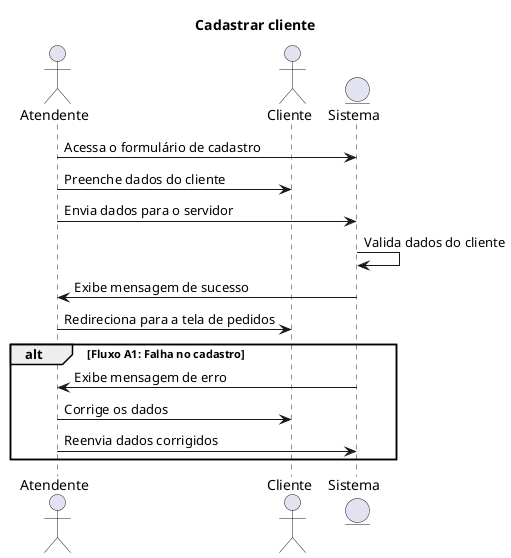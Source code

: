@startuml CadastrarCliente
title Cadastrar cliente
actor Atendente
actor Cliente
entity Sistema

Atendente -> Sistema : Acessa o formulário de cadastro
Atendente -> Cliente : Preenche dados do cliente
Atendente -> Sistema : Envia dados para o servidor
Sistema -> Sistema : Valida dados do cliente
Sistema -> Atendente : Exibe mensagem de sucesso
Atendente -> Cliente : Redireciona para a tela de pedidos

alt Fluxo A1: Falha no cadastro
    Sistema -> Atendente : Exibe mensagem de erro
    Atendente -> Cliente : Corrige os dados
    Atendente -> Sistema : Reenvia dados corrigidos
end
@enduml
